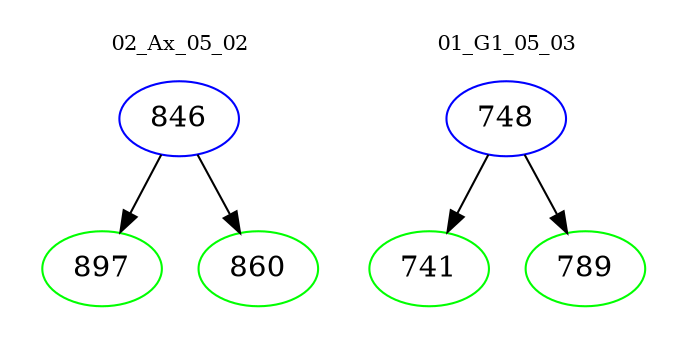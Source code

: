 digraph{
subgraph cluster_0 {
color = white
label = "02_Ax_05_02";
fontsize=10;
T0_846 [label="846", color="blue"]
T0_846 -> T0_897 [color="black"]
T0_897 [label="897", color="green"]
T0_846 -> T0_860 [color="black"]
T0_860 [label="860", color="green"]
}
subgraph cluster_1 {
color = white
label = "01_G1_05_03";
fontsize=10;
T1_748 [label="748", color="blue"]
T1_748 -> T1_741 [color="black"]
T1_741 [label="741", color="green"]
T1_748 -> T1_789 [color="black"]
T1_789 [label="789", color="green"]
}
}

